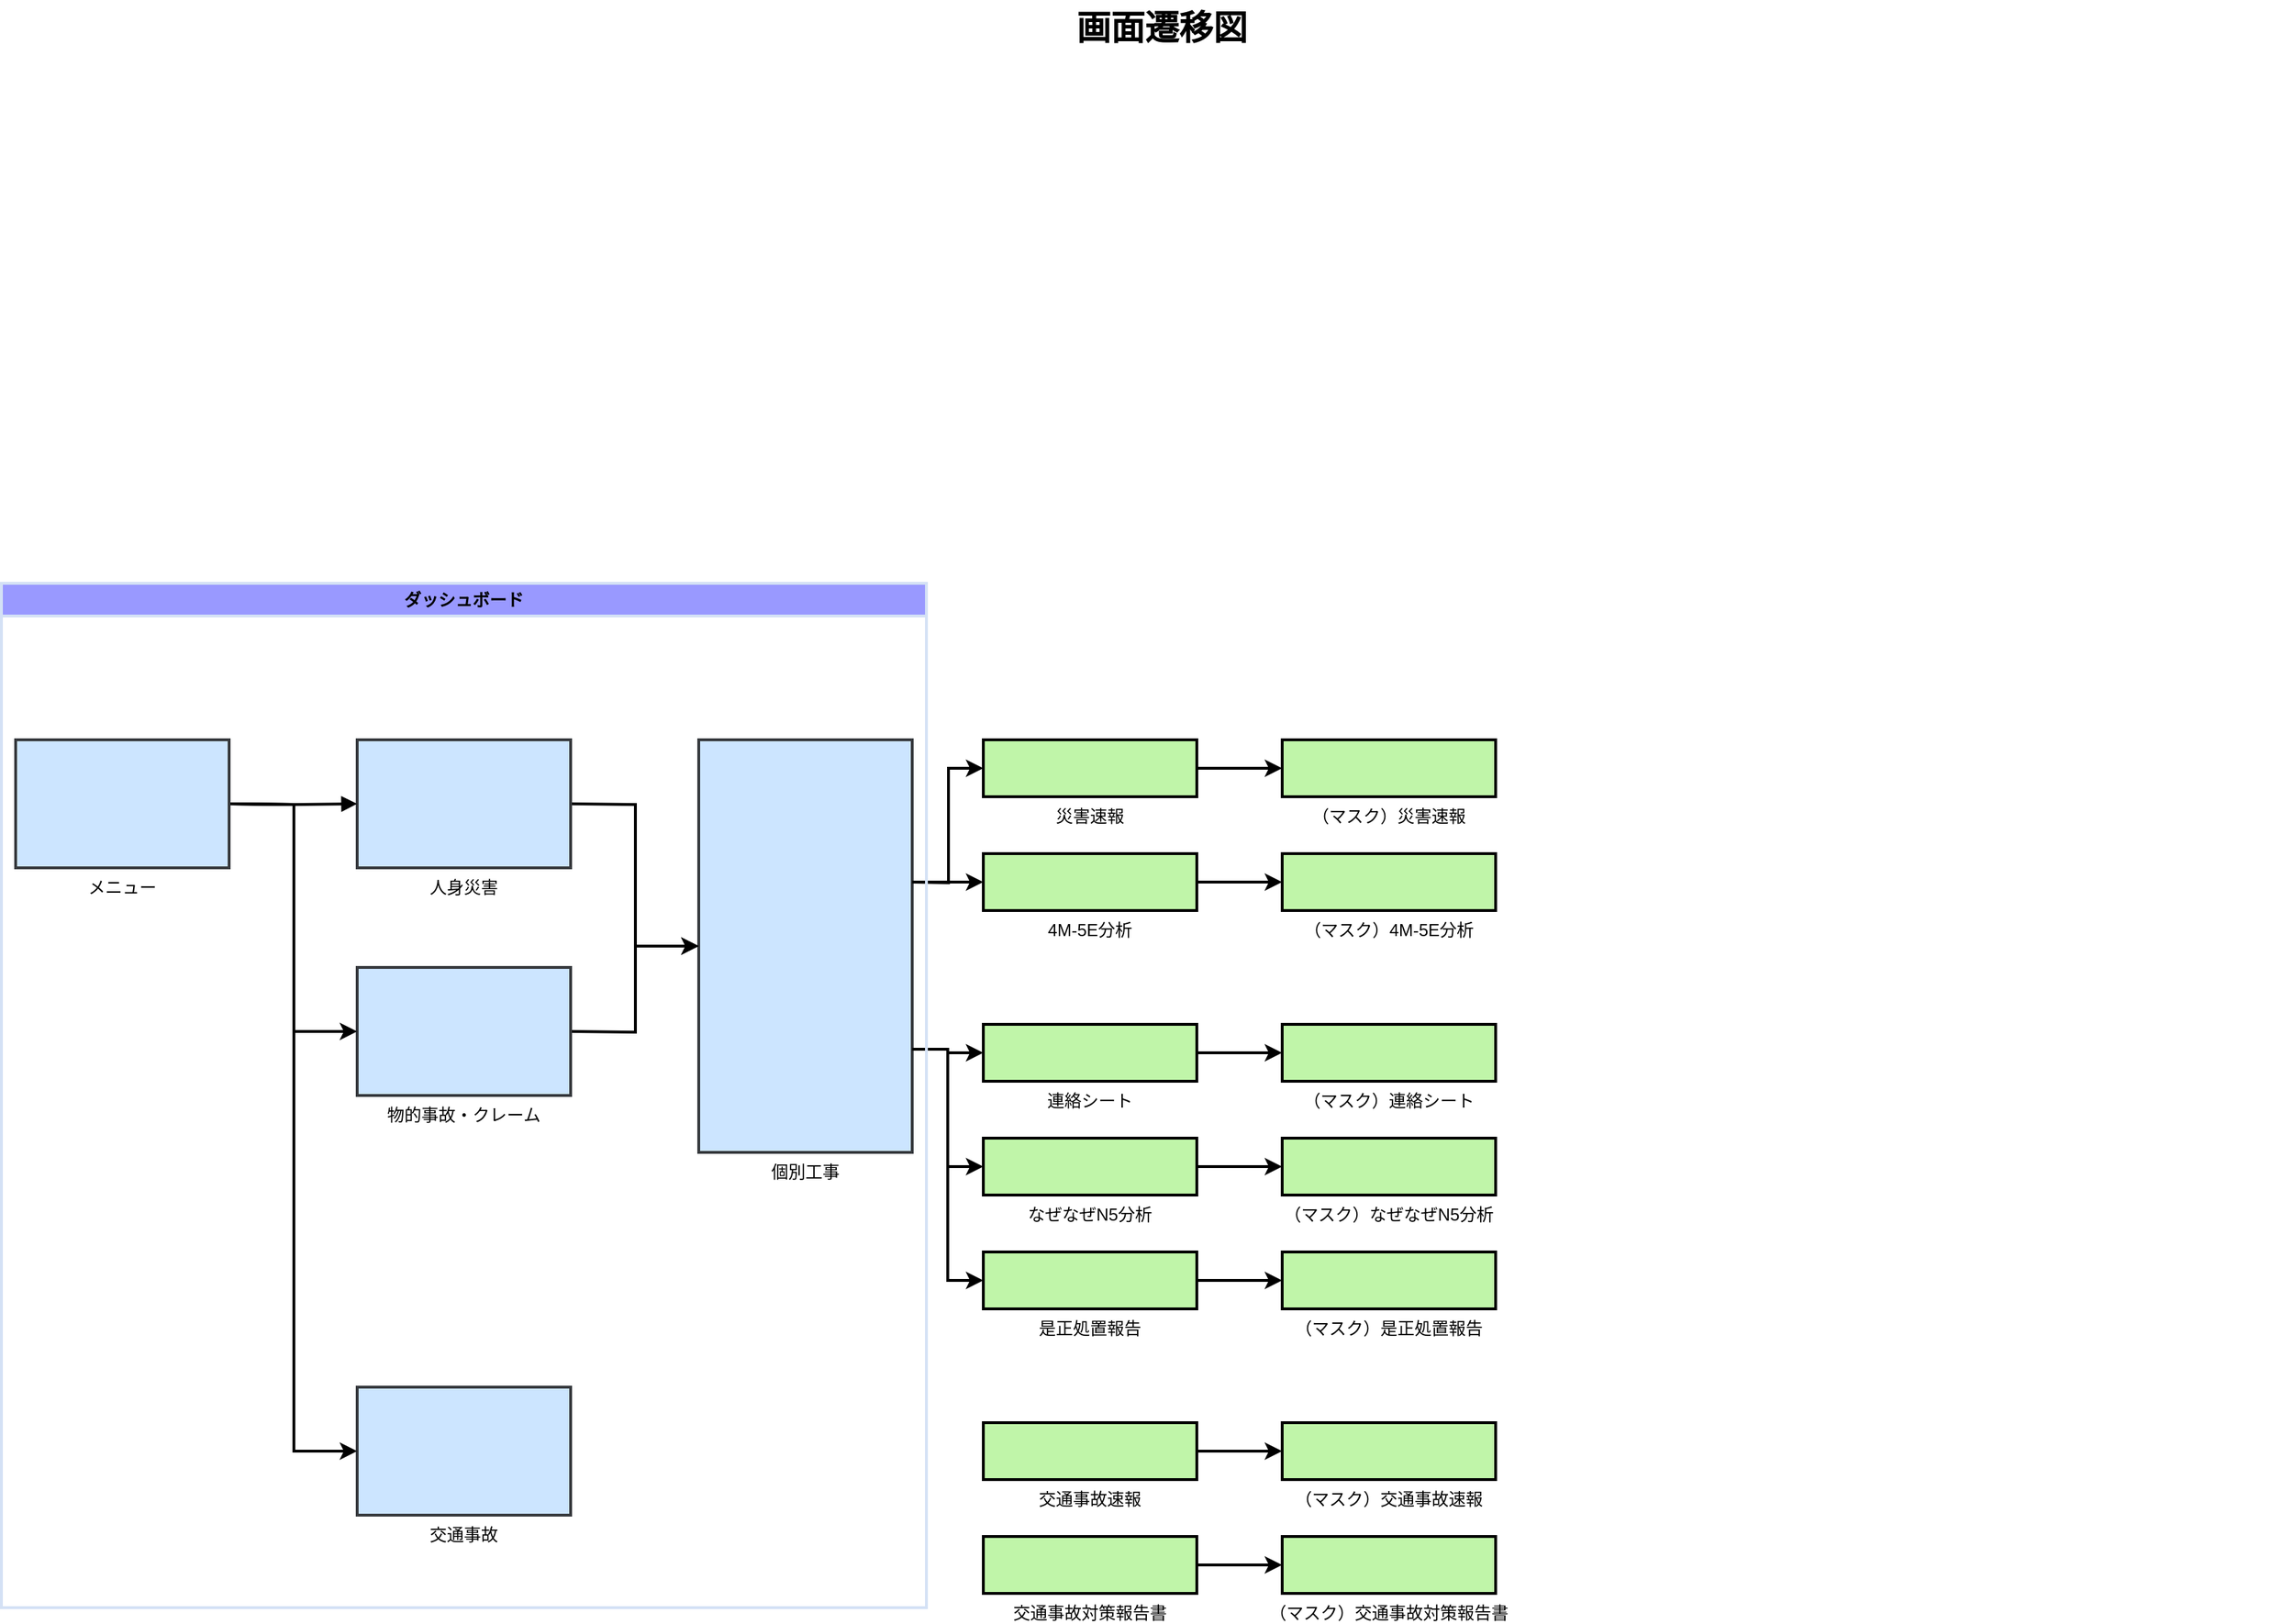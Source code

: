 <mxfile version="20.7.4" type="github">
  <diagram name="Page-1" id="74b105a0-9070-1c63-61bc-23e55f88626e">
    <mxGraphModel dx="1434" dy="764" grid="1" gridSize="10" guides="1" tooltips="1" connect="1" arrows="1" fold="1" page="1" pageScale="1.5" pageWidth="1169" pageHeight="826" background="none" math="0" shadow="0">
      <root>
        <mxCell id="0" style=";html=1;" />
        <mxCell id="1" style=";html=1;" parent="0" />
        <mxCell id="10b056a9c633e61c-8" value="個別工事" style="strokeWidth=2;dashed=0;align=center;fontSize=12;shape=rect;verticalLabelPosition=bottom;verticalAlign=top;fillColor=#cce5ff;strokeColor=#36393d;" parent="1" vertex="1">
          <mxGeometry x="550" y="560" width="150" height="290" as="geometry" />
        </mxCell>
        <mxCell id="10b056a9c633e61c-30" value="画面遷移図" style="text;strokeColor=none;fillColor=none;html=1;fontSize=24;fontStyle=1;verticalAlign=middle;align=center;" parent="1" vertex="1">
          <mxGeometry x="80" y="40" width="1590" height="40" as="geometry" />
        </mxCell>
        <mxCell id="KYUI3N8oyIYQ_wNg4Es2-7" value="" style="endArrow=classic;html=1;rounded=0;entryX=0;entryY=0.5;entryDx=0;entryDy=0;edgeStyle=orthogonalEdgeStyle;strokeWidth=2;exitX=1;exitY=0.5;exitDx=0;exitDy=0;exitPerimeter=0;" edge="1" parent="1" target="10b056a9c633e61c-8">
          <mxGeometry width="50" height="50" relative="1" as="geometry">
            <mxPoint x="460" y="605" as="sourcePoint" />
            <mxPoint x="320" y="935" as="targetPoint" />
          </mxGeometry>
        </mxCell>
        <mxCell id="KYUI3N8oyIYQ_wNg4Es2-8" value="" style="endArrow=classic;html=1;rounded=0;entryX=0;entryY=0.5;entryDx=0;entryDy=0;edgeStyle=orthogonalEdgeStyle;strokeWidth=2;exitX=1;exitY=0.5;exitDx=0;exitDy=0;exitPerimeter=0;" edge="1" parent="1" target="10b056a9c633e61c-8">
          <mxGeometry width="50" height="50" relative="1" as="geometry">
            <mxPoint x="460" y="765" as="sourcePoint" />
            <mxPoint x="330" y="945" as="targetPoint" />
          </mxGeometry>
        </mxCell>
        <mxCell id="KYUI3N8oyIYQ_wNg4Es2-9" value="災害速報" style="strokeWidth=2;dashed=0;align=center;fontSize=12;fillColor=#c0f5a9;verticalLabelPosition=bottom;verticalAlign=top;" vertex="1" parent="1">
          <mxGeometry x="750" y="560" width="150" height="40" as="geometry" />
        </mxCell>
        <mxCell id="KYUI3N8oyIYQ_wNg4Es2-11" value="" style="endArrow=classic;html=1;rounded=0;entryX=0;entryY=0.5;entryDx=0;entryDy=0;edgeStyle=orthogonalEdgeStyle;strokeWidth=2;entryPerimeter=0;" edge="1" parent="1" target="KYUI3N8oyIYQ_wNg4Es2-9">
          <mxGeometry width="50" height="50" relative="1" as="geometry">
            <mxPoint x="700" y="660" as="sourcePoint" />
            <mxPoint x="560" y="775" as="targetPoint" />
          </mxGeometry>
        </mxCell>
        <mxCell id="KYUI3N8oyIYQ_wNg4Es2-12" value="" style="endArrow=classic;html=1;rounded=0;entryX=0;entryY=0.5;entryDx=0;entryDy=0;edgeStyle=orthogonalEdgeStyle;strokeWidth=2;entryPerimeter=0;" edge="1" parent="1">
          <mxGeometry width="50" height="50" relative="1" as="geometry">
            <mxPoint x="700" y="660" as="sourcePoint" />
            <mxPoint x="750" y="660" as="targetPoint" />
          </mxGeometry>
        </mxCell>
        <mxCell id="KYUI3N8oyIYQ_wNg4Es2-19" value="" style="endArrow=classic;html=1;rounded=0;entryX=0;entryY=0.5;entryDx=0;entryDy=0;edgeStyle=orthogonalEdgeStyle;strokeWidth=2;exitX=1;exitY=0.75;exitDx=0;exitDy=0;" edge="1" parent="1" source="10b056a9c633e61c-8" target="KYUI3N8oyIYQ_wNg4Es2-28">
          <mxGeometry width="50" height="50" relative="1" as="geometry">
            <mxPoint x="700" y="860" as="sourcePoint" />
            <mxPoint x="750" y="780" as="targetPoint" />
          </mxGeometry>
        </mxCell>
        <mxCell id="KYUI3N8oyIYQ_wNg4Es2-20" value="" style="endArrow=classic;html=1;rounded=0;entryX=0;entryY=0.5;entryDx=0;entryDy=0;edgeStyle=orthogonalEdgeStyle;strokeWidth=2;exitX=1;exitY=0.75;exitDx=0;exitDy=0;" edge="1" parent="1" source="10b056a9c633e61c-8" target="KYUI3N8oyIYQ_wNg4Es2-29">
          <mxGeometry width="50" height="50" relative="1" as="geometry">
            <mxPoint x="700" y="740" as="sourcePoint" />
            <mxPoint x="750" y="860" as="targetPoint" />
          </mxGeometry>
        </mxCell>
        <mxCell id="KYUI3N8oyIYQ_wNg4Es2-22" value="" style="endArrow=classic;html=1;rounded=0;entryX=0;entryY=0.5;entryDx=0;entryDy=0;edgeStyle=orthogonalEdgeStyle;strokeWidth=2;exitX=1;exitY=0.75;exitDx=0;exitDy=0;" edge="1" parent="1" source="10b056a9c633e61c-8" target="KYUI3N8oyIYQ_wNg4Es2-30">
          <mxGeometry width="50" height="50" relative="1" as="geometry">
            <mxPoint x="700" y="860" as="sourcePoint" />
            <mxPoint x="750" y="940" as="targetPoint" />
          </mxGeometry>
        </mxCell>
        <mxCell id="KYUI3N8oyIYQ_wNg4Es2-25" value="" style="endArrow=classic;html=1;rounded=0;entryX=0;entryY=0.5;entryDx=0;entryDy=0;edgeStyle=orthogonalEdgeStyle;strokeWidth=2;entryPerimeter=0;fillColor=#ffff88;strokeColor=#FFFFFF;exitX=1;exitY=0.5;exitDx=0;exitDy=0;" edge="1" parent="1">
          <mxGeometry width="50" height="50" relative="1" as="geometry">
            <mxPoint x="460" y="1060" as="sourcePoint" />
            <mxPoint x="750" y="1060" as="targetPoint" />
          </mxGeometry>
        </mxCell>
        <mxCell id="KYUI3N8oyIYQ_wNg4Es2-26" value="" style="endArrow=classic;html=1;rounded=0;entryX=0;entryY=0.25;entryDx=0;entryDy=0;edgeStyle=orthogonalEdgeStyle;strokeWidth=2;fillColor=#ffff88;strokeColor=#FFFFFF;exitX=1;exitY=0.5;exitDx=0;exitDy=0;exitPerimeter=0;" edge="1" parent="1" target="KYUI3N8oyIYQ_wNg4Es2-32">
          <mxGeometry width="50" height="50" relative="1" as="geometry">
            <mxPoint x="460" y="1060" as="sourcePoint" />
            <mxPoint x="750" y="1140" as="targetPoint" />
          </mxGeometry>
        </mxCell>
        <mxCell id="KYUI3N8oyIYQ_wNg4Es2-27" value="4M-5E分析" style="strokeWidth=2;dashed=0;align=center;fontSize=12;fillColor=#c0f5a9;verticalLabelPosition=bottom;verticalAlign=top;" vertex="1" parent="1">
          <mxGeometry x="750" y="640" width="150" height="40" as="geometry" />
        </mxCell>
        <mxCell id="KYUI3N8oyIYQ_wNg4Es2-28" value="連絡シート" style="strokeWidth=2;dashed=0;align=center;fontSize=12;fillColor=#c0f5a9;verticalLabelPosition=bottom;verticalAlign=top;" vertex="1" parent="1">
          <mxGeometry x="750" y="760" width="150" height="40" as="geometry" />
        </mxCell>
        <mxCell id="KYUI3N8oyIYQ_wNg4Es2-29" value="なぜなぜN5分析" style="strokeWidth=2;dashed=0;align=center;fontSize=12;fillColor=#c0f5a9;verticalLabelPosition=bottom;verticalAlign=top;" vertex="1" parent="1">
          <mxGeometry x="750" y="840" width="150" height="40" as="geometry" />
        </mxCell>
        <mxCell id="KYUI3N8oyIYQ_wNg4Es2-30" value="是正処置報告" style="strokeWidth=2;dashed=0;align=center;fontSize=12;fillColor=#c0f5a9;verticalLabelPosition=bottom;verticalAlign=top;" vertex="1" parent="1">
          <mxGeometry x="750" y="920" width="150" height="40" as="geometry" />
        </mxCell>
        <mxCell id="KYUI3N8oyIYQ_wNg4Es2-31" value="交通事故速報" style="strokeWidth=2;dashed=0;align=center;fontSize=12;fillColor=#c0f5a9;verticalLabelPosition=bottom;verticalAlign=top;" vertex="1" parent="1">
          <mxGeometry x="750" y="1040" width="150" height="40" as="geometry" />
        </mxCell>
        <mxCell id="KYUI3N8oyIYQ_wNg4Es2-32" value="交通事故対策報告書" style="strokeWidth=2;dashed=0;align=center;fontSize=12;fillColor=#c0f5a9;verticalLabelPosition=bottom;verticalAlign=top;" vertex="1" parent="1">
          <mxGeometry x="750" y="1120" width="150" height="40" as="geometry" />
        </mxCell>
        <mxCell id="KYUI3N8oyIYQ_wNg4Es2-34" value="ダッシュボード" style="swimlane;whiteSpace=wrap;html=1;strokeColor=#D4E1F5;fillColor=#9999FF;strokeWidth=2;" vertex="1" parent="1">
          <mxGeometry x="60" y="450" width="650" height="720" as="geometry">
            <mxRectangle x="60" y="530" width="120" height="30" as="alternateBounds" />
          </mxGeometry>
        </mxCell>
        <mxCell id="KYUI3N8oyIYQ_wNg4Es2-35" value="人身災害" style="strokeWidth=2;dashed=0;align=center;fontSize=12;;fillColor=#cce5ff;verticalLabelPosition=bottom;verticalAlign=top;strokeColor=#36393d;" vertex="1" parent="1">
          <mxGeometry x="310" y="560" width="150" height="90" as="geometry" />
        </mxCell>
        <mxCell id="KYUI3N8oyIYQ_wNg4Es2-36" value="交通事故" style="strokeWidth=2;dashed=0;align=center;fontSize=12;verticalLabelPosition=bottom;verticalAlign=top;;fillColor=#cce5ff;strokeColor=#36393d;" vertex="1" parent="1">
          <mxGeometry x="310" y="1015" width="150" height="90" as="geometry" />
        </mxCell>
        <mxCell id="KYUI3N8oyIYQ_wNg4Es2-37" style="edgeStyle=orthogonalEdgeStyle;rounded=0;html=1;endArrow=block;endFill=1;jettySize=auto;orthogonalLoop=1;strokeWidth=2;startArrow=none;startFill=0;entryX=0;entryY=0.5;entryDx=0;entryDy=0;entryPerimeter=0;" edge="1" parent="1" target="KYUI3N8oyIYQ_wNg4Es2-35">
          <mxGeometry relative="1" as="geometry">
            <mxPoint x="220" y="605" as="sourcePoint" />
          </mxGeometry>
        </mxCell>
        <mxCell id="KYUI3N8oyIYQ_wNg4Es2-39" value="" style="endArrow=classic;html=1;rounded=0;entryX=0;entryY=0.5;entryDx=0;entryDy=0;entryPerimeter=0;exitX=1;exitY=0.5;exitDx=0;exitDy=0;edgeStyle=orthogonalEdgeStyle;strokeWidth=2;" edge="1" parent="1" target="KYUI3N8oyIYQ_wNg4Es2-36">
          <mxGeometry width="50" height="50" relative="1" as="geometry">
            <mxPoint x="220" y="605" as="sourcePoint" />
            <mxPoint x="660" y="670" as="targetPoint" />
          </mxGeometry>
        </mxCell>
        <mxCell id="KYUI3N8oyIYQ_wNg4Es2-40" value="物的事故・クレーム" style="strokeWidth=2;dashed=0;align=center;fontSize=12;fillColor=#cce5ff;verticalLabelPosition=bottom;verticalAlign=top;strokeColor=#36393d;" vertex="1" parent="1">
          <mxGeometry x="310" y="720" width="150" height="90" as="geometry" />
        </mxCell>
        <mxCell id="KYUI3N8oyIYQ_wNg4Es2-41" value="" style="endArrow=classic;html=1;rounded=0;entryX=0;entryY=0.5;entryDx=0;entryDy=0;entryPerimeter=0;edgeStyle=orthogonalEdgeStyle;strokeWidth=2;exitX=1;exitY=0.5;exitDx=0;exitDy=0;" edge="1" parent="1" target="KYUI3N8oyIYQ_wNg4Es2-40">
          <mxGeometry width="50" height="50" relative="1" as="geometry">
            <mxPoint x="220" y="605" as="sourcePoint" />
            <mxPoint x="320" y="775" as="targetPoint" />
          </mxGeometry>
        </mxCell>
        <mxCell id="KYUI3N8oyIYQ_wNg4Es2-42" value="メニュー" style="strokeWidth=2;dashed=0;align=center;fontSize=12;shape=rect;verticalLabelPosition=bottom;verticalAlign=top;fillColor=#cce5ff;strokeColor=#36393d;" vertex="1" parent="1">
          <mxGeometry x="70" y="560" width="150" height="90" as="geometry" />
        </mxCell>
        <mxCell id="KYUI3N8oyIYQ_wNg4Es2-44" value="（マスク）災害速報" style="strokeWidth=2;dashed=0;align=center;fontSize=12;fillColor=#c0f5a9;verticalLabelPosition=bottom;verticalAlign=top;" vertex="1" parent="1">
          <mxGeometry x="960" y="560" width="150" height="40" as="geometry" />
        </mxCell>
        <mxCell id="KYUI3N8oyIYQ_wNg4Es2-45" value="（マスク）4M-5E分析" style="strokeWidth=2;dashed=0;align=center;fontSize=12;fillColor=#c0f5a9;verticalLabelPosition=bottom;verticalAlign=top;" vertex="1" parent="1">
          <mxGeometry x="960" y="640" width="150" height="40" as="geometry" />
        </mxCell>
        <mxCell id="KYUI3N8oyIYQ_wNg4Es2-46" value="（マスク）連絡シート" style="strokeWidth=2;dashed=0;align=center;fontSize=12;fillColor=#c0f5a9;verticalLabelPosition=bottom;verticalAlign=top;" vertex="1" parent="1">
          <mxGeometry x="960" y="760" width="150" height="40" as="geometry" />
        </mxCell>
        <mxCell id="KYUI3N8oyIYQ_wNg4Es2-47" value="（マスク）なぜなぜN5分析" style="strokeWidth=2;dashed=0;align=center;fontSize=12;fillColor=#c0f5a9;verticalLabelPosition=bottom;verticalAlign=top;" vertex="1" parent="1">
          <mxGeometry x="960" y="840" width="150" height="40" as="geometry" />
        </mxCell>
        <mxCell id="KYUI3N8oyIYQ_wNg4Es2-48" value="（マスク）是正処置報告" style="strokeWidth=2;dashed=0;align=center;fontSize=12;fillColor=#c0f5a9;verticalLabelPosition=bottom;verticalAlign=top;" vertex="1" parent="1">
          <mxGeometry x="960" y="920" width="150" height="40" as="geometry" />
        </mxCell>
        <mxCell id="KYUI3N8oyIYQ_wNg4Es2-49" value="（マスク）交通事故速報" style="strokeWidth=2;dashed=0;align=center;fontSize=12;fillColor=#c0f5a9;verticalLabelPosition=bottom;verticalAlign=top;" vertex="1" parent="1">
          <mxGeometry x="960" y="1040" width="150" height="40" as="geometry" />
        </mxCell>
        <mxCell id="KYUI3N8oyIYQ_wNg4Es2-50" value="（マスク）交通事故対策報告書" style="strokeWidth=2;dashed=0;align=center;fontSize=12;fillColor=#c0f5a9;verticalLabelPosition=bottom;verticalAlign=top;" vertex="1" parent="1">
          <mxGeometry x="960" y="1120" width="150" height="40" as="geometry" />
        </mxCell>
        <mxCell id="KYUI3N8oyIYQ_wNg4Es2-51" value="" style="endArrow=classic;html=1;rounded=0;entryX=0;entryY=0.5;entryDx=0;entryDy=0;edgeStyle=orthogonalEdgeStyle;strokeWidth=2;exitX=1;exitY=0.5;exitDx=0;exitDy=0;" edge="1" parent="1" source="KYUI3N8oyIYQ_wNg4Es2-9" target="KYUI3N8oyIYQ_wNg4Es2-44">
          <mxGeometry width="50" height="50" relative="1" as="geometry">
            <mxPoint x="710" y="670" as="sourcePoint" />
            <mxPoint x="760" y="590" as="targetPoint" />
          </mxGeometry>
        </mxCell>
        <mxCell id="KYUI3N8oyIYQ_wNg4Es2-52" value="" style="endArrow=classic;html=1;rounded=0;entryX=0;entryY=0.5;entryDx=0;entryDy=0;edgeStyle=orthogonalEdgeStyle;strokeWidth=2;exitX=1;exitY=0.5;exitDx=0;exitDy=0;" edge="1" parent="1" source="KYUI3N8oyIYQ_wNg4Es2-27" target="KYUI3N8oyIYQ_wNg4Es2-45">
          <mxGeometry width="50" height="50" relative="1" as="geometry">
            <mxPoint x="910" y="590" as="sourcePoint" />
            <mxPoint x="970" y="590" as="targetPoint" />
          </mxGeometry>
        </mxCell>
        <mxCell id="KYUI3N8oyIYQ_wNg4Es2-53" value="" style="endArrow=classic;html=1;rounded=0;entryX=0;entryY=0.5;entryDx=0;entryDy=0;edgeStyle=orthogonalEdgeStyle;strokeWidth=2;exitX=1;exitY=0.5;exitDx=0;exitDy=0;" edge="1" parent="1" source="KYUI3N8oyIYQ_wNg4Es2-28" target="KYUI3N8oyIYQ_wNg4Es2-46">
          <mxGeometry width="50" height="50" relative="1" as="geometry">
            <mxPoint x="920" y="600" as="sourcePoint" />
            <mxPoint x="980" y="600" as="targetPoint" />
          </mxGeometry>
        </mxCell>
        <mxCell id="KYUI3N8oyIYQ_wNg4Es2-54" value="" style="endArrow=classic;html=1;rounded=0;entryX=0;entryY=0.5;entryDx=0;entryDy=0;edgeStyle=orthogonalEdgeStyle;strokeWidth=2;exitX=1;exitY=0.5;exitDx=0;exitDy=0;" edge="1" parent="1" source="KYUI3N8oyIYQ_wNg4Es2-29" target="KYUI3N8oyIYQ_wNg4Es2-47">
          <mxGeometry width="50" height="50" relative="1" as="geometry">
            <mxPoint x="930" y="610" as="sourcePoint" />
            <mxPoint x="990" y="610" as="targetPoint" />
          </mxGeometry>
        </mxCell>
        <mxCell id="KYUI3N8oyIYQ_wNg4Es2-55" value="" style="endArrow=classic;html=1;rounded=0;entryX=0;entryY=0.5;entryDx=0;entryDy=0;edgeStyle=orthogonalEdgeStyle;strokeWidth=2;exitX=1;exitY=0.5;exitDx=0;exitDy=0;" edge="1" parent="1" source="KYUI3N8oyIYQ_wNg4Es2-30" target="KYUI3N8oyIYQ_wNg4Es2-48">
          <mxGeometry width="50" height="50" relative="1" as="geometry">
            <mxPoint x="940" y="620" as="sourcePoint" />
            <mxPoint x="1000" y="620" as="targetPoint" />
          </mxGeometry>
        </mxCell>
        <mxCell id="KYUI3N8oyIYQ_wNg4Es2-56" value="" style="endArrow=classic;html=1;rounded=0;edgeStyle=orthogonalEdgeStyle;strokeWidth=2;exitX=1;exitY=0.5;exitDx=0;exitDy=0;" edge="1" parent="1" source="KYUI3N8oyIYQ_wNg4Es2-31">
          <mxGeometry width="50" height="50" relative="1" as="geometry">
            <mxPoint x="950" y="630" as="sourcePoint" />
            <mxPoint x="960" y="1060" as="targetPoint" />
          </mxGeometry>
        </mxCell>
        <mxCell id="KYUI3N8oyIYQ_wNg4Es2-57" value="" style="endArrow=classic;html=1;rounded=0;entryX=0;entryY=0.5;entryDx=0;entryDy=0;edgeStyle=orthogonalEdgeStyle;strokeWidth=2;exitX=1;exitY=0.5;exitDx=0;exitDy=0;" edge="1" parent="1" source="KYUI3N8oyIYQ_wNg4Es2-32" target="KYUI3N8oyIYQ_wNg4Es2-50">
          <mxGeometry width="50" height="50" relative="1" as="geometry">
            <mxPoint x="960" y="640" as="sourcePoint" />
            <mxPoint x="1020" y="640" as="targetPoint" />
          </mxGeometry>
        </mxCell>
      </root>
    </mxGraphModel>
  </diagram>
</mxfile>
